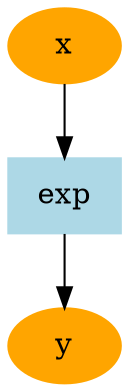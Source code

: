 digraph g {
1 [label="x", color=orange, style=filled]
2 [label="y", color=orange, style=filled]
3 [label="exp", color=lightblue, style=filled, shape=box]
1 -> 3
3 -> 2
}
